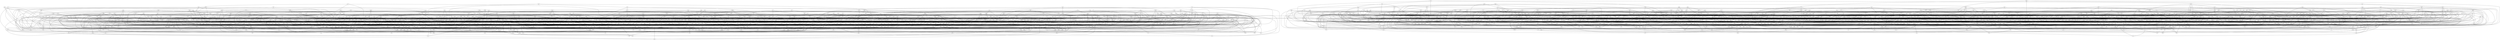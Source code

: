 graph G {
    bbg -- qvn;
    bbk -- qrr;
    bbt -- ngt;
    bbt -- pll;
    bbt -- rqb;
    bbv -- cff;
    bbv -- jvv;
    bbv -- rsm;
    bbv -- xgk;
    bbv -- xsv;
    bch -- pkd;
    bch -- ppr;
    bch -- rdq;
    bcs -- frd;
    bct -- btm;
    bct -- hhv;
    bct -- lrp;
    bct -- smx;
    bdj -- vqd;
    bdj -- zck;
    bdj -- zdt;
    bdq -- jjr;
    bdq -- lnb;
    bdv -- nrd;
    bdv -- qbv;
    bfh -- zct;
    bgf -- dgv;
    bgf -- jnt;
    bgf -- krk;
    bgf -- xjh;
    bgx -- gpf;
    bgx -- nzk;
    bgx -- qbm;
    bgx -- tjt;
    bhd -- grh;
    bhj -- jvj;
    bhj -- kln;
    bhn -- jvj;
    bhn -- nxt;
    bhn -- png;
    bhn -- zlt;
    bjl -- rrk;
    bjl -- vgc;
    bjl -- zkq;
    bjp -- llq;
    bjp -- qsc;
    bjr -- mqj;
    bjr -- shq;
    bjz -- gxk;
    bjz -- srj;
    bjz -- xps;
    bjz -- zzt;
    bkf -- vdf;
    bkg -- bvd;
    bkg -- cbm;
    bkg -- gkn;
    bkg -- tkj;
    bkk -- dtn;
    bkk -- jpn;
    bkk -- vqg;
    bkk -- xgr;
    bkr -- cbm;
    bkr -- lfv;
    bkr -- rpr;
    blm -- bsg;
    blm -- htr;
    blm -- kbk;
    bln -- fzv;
    bln -- hff;
    bln -- kcd;
    bln -- thg;
    bls -- jvj;
    bmd -- dgl;
    bmd -- mjj;
    bnq -- qbq;
    bnq -- qvz;
    bnt -- dgl;
    bnt -- qvb;
    bnt -- rsm;
    bnt -- rxk;
    bpb -- rdq;
    bpb -- xhg;
    bpd -- jdl;
    bpm -- fzq;
    bpm -- zzs;
    bpr -- trh;
    bpz -- cbb;
    bpz -- hqm;
    bpz -- rsf;
    bpz -- sss;
    bqg -- dgz;
    bqg -- lch;
    bqg -- lrv;
    bqg -- qgq;
    bqh -- xrg;
    bqp -- bpd;
    bqp -- cpt;
    bqp -- hbv;
    bqp -- hjj;
    bqp -- qss;
    bqq -- fts;
    bqq -- gqd;
    bqq -- vkp;
    bqq -- xsb;
    brh -- fbl;
    brh -- xpk;
    brn -- hhz;
    brn -- hrs;
    brx -- jhm;
    brx -- jhp;
    brx -- qbh;
    brx -- rfv;
    bsf -- lhd;
    bsh -- frh;
    bsh -- lpt;
    bsh -- xvj;
    bsj -- jth;
    bsj -- kng;
    bsj -- tjx;
    bsj -- tvk;
    bss -- bdj;
    bss -- bpm;
    bss -- hkf;
    bss -- lfk;
    bst -- bnq;
    bst -- pbs;
    btd -- kvx;
    btm -- xgl;
    btp -- jvk;
    btp -- ntt;
    bvb -- chz;
    bvb -- mdp;
    bvb -- phg;
    bvd -- mcc;
    bvd -- zxt;
    bvg -- ltm;
    bvg -- pkv;
    bvg -- szz;
    bvg -- zsf;
    bvp -- gxh;
    bvs -- ltr;
    bvs -- mmd;
    bvv -- ckk;
    bvv -- htd;
    bvv -- tfd;
    bxf -- bnd;
    bxj -- qsf;
    bxj -- xrb;
    bxl -- bjj;
    bxl -- gqt;
    bxl -- nmc;
    bxl -- xhg;
    bxl -- xmk;
    bxl -- xrj;
    bzf -- hhv;
    bzf -- sss;
    bzf -- tvk;
    bzh -- dkz;
    bzh -- hnh;
    bzh -- jcg;
    bzh -- rzz;
    bzh -- tcp;
    bzh -- xgl;
    bzm -- gsq;
    bzm -- jdl;
    bzm -- tft;
    bzn -- npd;
    bzn -- zcr;
    bzs -- gmh;
    bzs -- qpk;
    bzv -- dbl;
    bzv -- pgt;
    bzv -- xnb;
    bzz -- gls;
    bzz -- jrt;
    bzz -- kzt;
    bzz -- rbf;
    bzz -- vpl;
    cbb -- cgc;
    cbb -- zgr;
    cbm -- pnq;
    cbx -- bxb;
    cbx -- tkd;
    ccp -- jhm;
    ccp -- krh;
    ccp -- rph;
    ccr -- hfr;
    ccr -- kkn;
    ccr -- nbh;
    ccx -- jjq;
    ccx -- qgv;
    ccx -- sch;
    ccx -- slg;
    cdc -- fcv;
    cdd -- xhl;
    cdh -- frh;
    cdh -- nts;
    cdm -- crq;
    cdm -- jnz;
    cdm -- nlc;
    cdm -- vxk;
    cfh -- xmm;
    cfh -- xrj;
    cfj -- qgv;
    cfl -- fvl;
    cfl -- xrg;
    cgc -- mhk;
    cgd -- dgz;
    cgd -- rnd;
    cgd -- ttq;
    cgd -- xcj;
    cgq -- kxt;
    cgq -- rpm;
    cgq -- xht;
    cgv -- fqs;
    cgv -- hmc;
    cgv -- jkl;
    cgv -- vhn;
    cgx -- bjf;
    cgx -- lqh;
    cgx -- nhl;
    cgx -- qcl;
    cgx -- qxn;
    chv -- djz;
    chv -- mzm;
    chv -- qdm;
    chv -- rkf;
    chx -- hcd;
    chx -- qhz;
    chz -- dcv;
    chz -- lzk;
    chz -- zbb;
    cjb -- fvl;
    cjb -- klk;
    cjb -- nfj;
    cjk -- gcd;
    cjk -- xgq;
    cjk -- xgv;
    cjp -- jzz;
    ckg -- hcs;
    ckg -- lqn;
    ckg -- nkl;
    ckz -- hds;
    ckz -- rsf;
    ckz -- zhh;
    clf -- bbq;
    clf -- txg;
    clf -- zqt;
    clh -- qlh;
    clh -- rqb;
    clj -- crx;
    clj -- fnj;
    clj -- hbk;
    clj -- psz;
    clm -- kcz;
    clm -- kxt;
    clm -- vrj;
    clp -- vlx;
    clp -- zlb;
    cls -- cgr;
    cls -- kmr;
    cls -- rjs;
    clt -- bbg;
    clt -- dqk;
    clt -- grh;
    clt -- gzn;
    clt -- ljs;
    clt -- qnx;
    cmb -- cfj;
    cmb -- dsm;
    cmb -- ftc;
    cmb -- ldd;
    cmb -- ptg;
    cnb -- qmp;
    cnc -- bls;
    cnc -- ksm;
    cnc -- sxx;
    cnt -- dmr;
    cnt -- lqh;
    cnt -- mkg;
    cpc -- grh;
    cpd -- crx;
    cpd -- ltm;
    cpd -- mls;
    cpg -- bgz;
    cpg -- hkp;
    cpg -- qsc;
    cpk -- fsl;
    cpk -- qjj;
    cpt -- mnb;
    cqh -- ckm;
    cqh -- kjc;
    cqh -- pjb;
    cqh -- rvc;
    cqh -- tbn;
    cqh -- tkf;
    cqh -- zxr;
    cqp -- nxl;
    cqp -- pkv;
    crg -- dhg;
    crh -- jqn;
    crh -- mmr;
    crh -- stq;
    crj -- frd;
    crj -- jlt;
    crj -- xhg;
    crk -- pdz;
    crq -- nsk;
    crq -- qph;
    crq -- tkf;
    crx -- jlt;
    csm -- lvm;
    csm -- tft;
    csm -- xqc;
    csn -- nsc;
    csn -- vzp;
    csn -- zbq;
    ctk -- jjq;
    ctk -- pbs;
    cvl -- lvv;
    cvl -- skb;
    cvn -- ckm;
    cvn -- rnq;
    cvn -- sjz;
    cvz -- hkf;
    cvz -- hvr;
    cvz -- klr;
    cvz -- vrg;
    cxf -- krn;
    cxf -- lnm;
    cxp -- lnb;
    czn -- hcs;
    czn -- vnx;
    czn -- xgl;
    czp -- flj;
    czp -- qbm;
    czp -- rcb;
    czp -- rkq;
    czt -- pnq;
    czv -- cgc;
    czv -- crk;
    czv -- hrs;
    czv -- kdc;
    czv -- kvl;
    czz -- pgl;
    dbj -- hcs;
    dbj -- jth;
    dbj -- qlb;
    dbj -- rxv;
    dbl -- rcs;
    dbl -- tcq;
    dbp -- qvc;
    dbp -- szx;
    dcb -- bxb;
    dcb -- jdx;
    dcb -- rsg;
    dcb -- skp;
    dck -- qxd;
    dck -- sss;
    dcp -- bld;
    dcp -- cdd;
    dcp -- gll;
    dcp -- vgc;
    dcv -- cpc;
    dcv -- xbq;
    dcv -- zsk;
    ddz -- gzr;
    ddz -- jfg;
    ddz -- vnk;
    dgd -- jlm;
    dgd -- qbv;
    dgd -- vqg;
    dgd -- zjr;
    dgf -- bjp;
    dgf -- lzf;
    dgf -- rmg;
    dgf -- vld;
    dgq -- qjj;
    dgq -- rsg;
    dgv -- bjf;
    dgv -- jkk;
    dgv -- vlf;
    dgz -- jfp;
    dgz -- qgq;
    dgz -- spq;
    dhc -- lvd;
    dhc -- sff;
    dhc -- xfd;
    dhg -- bjj;
    djf -- cmh;
    djf -- fqq;
    djf -- vkm;
    djf -- zqt;
    djg -- vhn;
    djg -- vnk;
    djj -- tbn;
    djj -- tmb;
    djp -- btt;
    djp -- fbr;
    djp -- gzn;
    djp -- npd;
    djp -- xlh;
    djq -- csm;
    djq -- czz;
    djq -- nfk;
    djr -- btq;
    djr -- gmt;
    djr -- mbx;
    djz -- fvz;
    djz -- qdm;
    djz -- tql;
    dkg -- hmc;
    dkg -- kcz;
    dkg -- mts;
    dkg -- plz;
    dkp -- fml;
    dkp -- hch;
    dkp -- jdz;
    dkp -- qpv;
    dln -- bjf;
    dln -- hmp;
    dln -- jld;
    dln -- rtm;
    dln -- xqm;
    dlt -- rsf;
    dlt -- xhs;
    dlt -- xsb;
    dml -- snd;
    dml -- zjt;
    dmm -- bhj;
    dmm -- qtp;
    dmp -- bjp;
    dmp -- cpg;
    dmp -- nxr;
    dmp -- rlk;
    dmr -- dlj;
    dms -- jjq;
    dms -- jnv;
    dms -- khn;
    dms -- tst;
    dnp -- hcv;
    dnp -- lpt;
    dnp -- qss;
    dnv -- ljv;
    dnv -- svq;
    dnv -- trl;
    dnv -- vxb;
    dpd -- pkd;
    dpm -- xck;
    dpq -- kjj;
    dpq -- rrf;
    dpq -- vdf;
    dpr -- bpr;
    dpr -- hff;
    dpr -- jvj;
    dps -- kgc;
    dps -- kjg;
    dps -- tfd;
    dps -- tkf;
    dpv -- mvb;
    dpv -- qtp;
    dpv -- scl;
    dpv -- sxg;
    dpv -- ttl;
    dqb -- jxx;
    dqb -- vxl;
    dqf -- fqf;
    dqf -- hlt;
    dqf -- tgk;
    dqf -- vgt;
    dqg -- dbp;
    dqg -- hlm;
    dqg -- rvl;
    dqg -- vdf;
    dqk -- tcf;
    dqk -- tvj;
    dqn -- gdm;
    dqn -- rsm;
    dqn -- rvb;
    dqn -- tbs;
    dqx -- qrg;
    dqx -- vxs;
    drg -- jnv;
    drj -- bnd;
    drj -- llm;
    drj -- zdt;
    drk -- mts;
    drk -- qkl;
    drk -- tqh;
    drk -- vtt;
    drp -- bmh;
    drp -- ltb;
    drv -- fvc;
    drv -- gjd;
    dsd -- bxf;
    dsd -- grx;
    dsd -- hch;
    dsh -- bkf;
    dsk -- gsm;
    dsk -- lvz;
    dsk -- tht;
    dsm -- hjq;
    dsm -- jrt;
    dsm -- pdj;
    dss -- fgp;
    dss -- fxc;
    dss -- ghl;
    dss -- lmz;
    dss -- mmx;
    dtd -- dpm;
    dtd -- fcv;
    dtd -- hbn;
    dtd -- hth;
    dtd -- jdp;
    dtd -- zrr;
    dtk -- htd;
    dtk -- jxz;
    dtk -- pgz;
    dtn -- kxt;
    dtn -- ltp;
    dtp -- jvk;
    dtr -- crk;
    dtr -- fzv;
    dtr -- rds;
    dtv -- dsk;
    dtv -- fqq;
    dtv -- gzf;
    dtv -- lvp;
    dtv -- nrv;
    dtv -- rbk;
    dtx -- bpr;
    dtx -- lkx;
    dtx -- ssv;
    dtx -- vnx;
    dvj -- crx;
    dvj -- pcg;
    dvj -- svq;
    dvl -- hxp;
    dvl -- nbh;
    dvl -- sjz;
    dvl -- tks;
    dvl -- zlq;
    dvs -- qgv;
    dvs -- rpk;
    dvs -- sch;
    dxl -- bjf;
    dxm -- fhr;
    dxm -- fks;
    dxm -- fpr;
    dxm -- gxv;
    dxn -- bgd;
    dxn -- znh;
    dxv -- gmh;
    dxv -- lch;
    dxv -- ldd;
    dzn -- crx;
    dzn -- gcs;
    dzn -- tfd;
    dzn -- xzc;
    dzq -- hdz;
    dzq -- khj;
    dzq -- mts;
    dzq -- vsk;
    dzs -- bqq;
    dzs -- fgg;
    dzs -- ggv;
    dzs -- ktn;
    dzx -- hxq;
    dzx -- jkd;
    dzx -- jpx;
    dzx -- skb;
    fbc -- bkr;
    fbc -- fgg;
    fbc -- jdp;
    fbc -- xrh;
    fbf -- crh;
    fbh -- flj;
    fbh -- hdd;
    fbh -- hdf;
    fbh -- hnd;
    fbh -- zxc;
    fbl -- tqz;
    fbr -- kjc;
    fbr -- lls;
    fbr -- vnp;
    fbt -- jhm;
    fcj -- cdd;
    fcj -- fxc;
    fcj -- grs;
    fcj -- rzp;
    fcj -- vkj;
    fcp -- zfc;
    fdb -- fqq;
    fdb -- hjp;
    fdb -- qzd;
    fdb -- txm;
    fdl -- hqm;
    fdl -- kxt;
    fdl -- sck;
    fdv -- qgq;
    fdv -- xsv;
    fdx -- hgs;
    ffk -- bpv;
    ffk -- btm;
    ffk -- mnt;
    ffn -- gbg;
    ffn -- kfp;
    ffn -- lbl;
    ffn -- ztc;
    fgg -- ksg;
    fgr -- lnr;
    fgr -- nmh;
    fgr -- rrv;
    fgx -- hsn;
    fgx -- mhx;
    fgx -- phj;
    fgx -- xcm;
    fgz -- nhl;
    fgz -- thg;
    fgz -- vcr;
    fgz -- zbx;
    fhd -- fkm;
    fhd -- fvc;
    fhd -- gcd;
    fhd -- hjg;
    fhd -- rqm;
    fhd -- tqj;
    fhf -- fsl;
    fhf -- jkl;
    fhf -- rqx;
    fhf -- sgm;
    fhf -- zct;
    fhr -- gls;
    fhr -- njz;
    fjc -- bfh;
    fjc -- dzf;
    fjc -- mcc;
    fjc -- rbb;
    fjc -- vcs;
    fjl -- pkd;
    fjl -- xsv;
    fjm -- bfh;
    fjm -- rtx;
    fjm -- scl;
    fjr -- lhd;
    fjr -- mbh;
    fjr -- tkx;
    fjr -- zhh;
    fjt -- hkf;
    fjt -- tqz;
    fjt -- vcq;
    fks -- kbn;
    fks -- sgj;
    fks -- xqc;
    flk -- fnv;
    flk -- pmh;
    flk -- qcp;
    fln -- gcb;
    fln -- mhk;
    fln -- pkc;
    fln -- pxn;
    fmj -- tcf;
    fmj -- tmb;
    fml -- bvp;
    fml -- drv;
    fml -- hjz;
    fml -- rvb;
    fng -- hml;
    fng -- jpf;
    fng -- nfm;
    fng -- qsn;
    fng -- xqc;
    fnh -- xcf;
    fnj -- bqh;
    fnj -- xcf;
    fnv -- bxq;
    fnv -- mbx;
    fnv -- tst;
    fpg -- hpt;
    fpg -- jpc;
    fpg -- rng;
    fpm -- jbc;
    fpm -- kqs;
    fpm -- ltp;
    fpr -- blm;
    fpr -- fdb;
    fpr -- ldb;
    fpr -- lkp;
    fqf -- hvs;
    fqf -- tzf;
    fqf -- xjd;
    fqg -- bqp;
    fqg -- bsg;
    fqg -- gsc;
    fqg -- rvc;
    fqj -- fbh;
    fqj -- gdm;
    fqj -- njs;
    fqj -- spq;
    fqj -- xls;
    fqv -- dkz;
    fqx -- fdx;
    fqx -- ssb;
    frh -- qgq;
    frk -- jlt;
    frk -- sxd;
    frk -- xlm;
    frl -- hdv;
    frl -- kzs;
    frl -- rhk;
    frl -- rxd;
    frz -- pnr;
    frz -- shd;
    fsd -- dkz;
    fsd -- lqh;
    fsl -- lqh;
    fsm -- bhd;
    fsm -- fqj;
    fsm -- tvm;
    fsm -- xmm;
    fsn -- gct;
    fsn -- gll;
    ftm -- mqc;
    ftm -- tjp;
    ftm -- vxk;
    fvp -- pjn;
    fxc -- ksf;
    fxc -- mqx;
    fxc -- tkx;
    fxc -- vsk;
    fxg -- dbp;
    fxg -- fxn;
    fxg -- jjr;
    fxn -- spq;
    fxs -- pkn;
    fxs -- smz;
    fxs -- tfs;
    fzn -- bmh;
    fzq -- jfp;
    gbg -- fts;
    gbg -- jkv;
    gbg -- mln;
    gbm -- gvb;
    gbm -- kjm;
    gbr -- cdd;
    gbr -- jhr;
    gbr -- jkf;
    gbr -- mkg;
    gbr -- xhl;
    gcb -- bjr;
    gcb -- lfg;
    gcb -- xhq;
    gcd -- lvv;
    gcr -- gkk;
    gcr -- gxh;
    gcr -- npr;
    gcs -- dpd;
    gcs -- qkd;
    gcs -- zgv;
    gct -- kzj;
    gdc -- dbn;
    gdc -- mjh;
    gdc -- tzd;
    gdp -- jmp;
    gdt -- fnv;
    gdt -- tkf;
    gfb -- bkf;
    gfb -- dpl;
    gfb -- gsl;
    gfn -- gsc;
    gfn -- pdj;
    gfn -- vsj;
    gfn -- xph;
    gft -- srj;
    gft -- xbq;
    gfx -- ksf;
    gfx -- lcx;
    gfx -- lfv;
    gfx -- rfq;
    ggp -- bpm;
    ggp -- qmg;
    ggp -- sbn;
    ggp -- xfq;
    ggr -- qbj;
    ggs -- hcs;
    ggs -- ppg;
    ggv -- mnt;
    ggv -- mvb;
    ggv -- mzl;
    ghl -- sld;
    ghr -- gtg;
    gjc -- npr;
    gjc -- pbz;
    gjc -- rnk;
    gjc -- tsn;
    gjc -- vmp;
    gjd -- jxr;
    gjs -- hbb;
    gjs -- qzt;
    gjs -- vkp;
    gjs -- xsp;
    gjt -- bbz;
    gkk -- dhg;
    gkk -- vqq;
    gkn -- hvl;
    gkn -- mqp;
    gkn -- qmx;
    glf -- fqs;
    gll -- fdx;
    gll -- tgk;
    gln -- bqh;
    gln -- ljt;
    gls -- gcd;
    gls -- jvv;
    gls -- vxk;
    gmc -- gdt;
    gmc -- gqt;
    gmc -- mth;
    gmc -- vnp;
    gmh -- vqq;
    gmt -- fht;
    gmt -- jms;
    gmt -- xsf;
    gmz -- fnz;
    gmz -- nch;
    gmz -- prc;
    gmz -- zlb;
    gpf -- bkf;
    gpf -- gsm;
    gpq -- bvd;
    gpq -- gcx;
    gpq -- mxt;
    gpq -- nvj;
    gpq -- qls;
    gpq -- ttl;
    gps -- dpl;
    gps -- fjl;
    gps -- ldd;
    gqb -- kmd;
    gqb -- ljv;
    gqb -- pzn;
    gqb -- rnq;
    gqd -- btm;
    gqd -- ddq;
    gqd -- rds;
    gqd -- sml;
    gqm -- dzq;
    gqm -- gkn;
    gqm -- qbj;
    gqt -- ckk;
    grb -- cjp;
    grb -- gdp;
    grb -- jmd;
    grl -- gsc;
    grl -- jjb;
    grl -- pzd;
    grs -- hps;
    grx -- xqg;
    gsc -- szx;
    gsc -- tpq;
    gsl -- rdq;
    gsm -- vsd;
    gsv -- gtp;
    gsv -- kqn;
    gsv -- tlb;
    gsv -- zll;
    gtg -- vxl;
    gtl -- mjj;
    gtl -- mpp;
    gtl -- nbb;
    gtm -- ggr;
    gtm -- hnh;
    gtm -- jjm;
    gtm -- kqn;
    gtm -- ltq;
    gtp -- hbn;
    gtp -- qhz;
    gtr -- dtd;
    gtr -- ggr;
    gtr -- mlj;
    gtr -- shq;
    gvb -- gxk;
    gvb -- xph;
    gvc -- bjj;
    gvc -- ccl;
    gvc -- lrv;
    gvc -- qhh;
    gvc -- rjb;
    gvp -- dtd;
    gvp -- mrg;
    gvp -- qvh;
    gxh -- kbk;
    gxv -- bdq;
    gxv -- jjj;
    gxv -- kzk;
    gzk -- ddq;
    gzk -- mln;
    gzk -- nqx;
    gzk -- nsr;
    gzk -- stx;
    gzk -- tpm;
    gzn -- cff;
    gzn -- cxp;
    gzr -- mgk;
    hbb -- cxx;
    hbb -- djz;
    hbb -- jvj;
    hbf -- jvr;
    hbf -- kdz;
    hbf -- kqs;
    hbf -- snd;
    hbf -- xjd;
    hbf -- zlf;
    hbk -- hdf;
    hbk -- sgj;
    hbr -- lnt;
    hbz -- jpd;
    hbz -- pth;
    hbz -- zcg;
    hcf -- jnv;
    hcf -- vgl;
    hcp -- mrh;
    hcp -- xhl;
    hcp -- zhh;
    hcv -- gzt;
    hcv -- nfj;
    hcv -- rvc;
    hdd -- npd;
    hdd -- zck;
    hdd -- zzs;
    hds -- qmp;
    hdv -- pcr;
    hdz -- cvr;
    hdz -- tkx;
    hff -- msg;
    hfp -- hdv;
    hfp -- ngt;
    hfr -- hch;
    hfr -- mft;
    hgn -- bjj;
    hgn -- bsh;
    hgn -- dnp;
    hgn -- jpf;
    hgn -- rsm;
    hgs -- bjf;
    hgv -- lsp;
    hgv -- mvg;
    hgv -- qbh;
    hgv -- qtl;
    hgv -- rlp;
    hgv -- tlb;
    hgv -- vgc;
    hgv -- zfz;
    hgv -- zhz;
    hhs -- mfc;
    hhs -- pzc;
    hhs -- sgj;
    hhv -- cdx;
    hhz -- lhd;
    hhz -- lqn;
    hhz -- rhv;
    hhz -- tcn;
    hjb -- hff;
    hjb -- zfc;
    hjg -- lrz;
    hjg -- mjj;
    hjg -- qvn;
    hjj -- qvc;
    hjn -- pdz;
    hjn -- qdm;
    hjp -- mft;
    hjp -- vkm;
    hjq -- gsl;
    hjq -- tmp;
    hkn -- qsf;
    hkp -- fbf;
    hkp -- mmr;
    hlj -- hln;
    hlj -- lcx;
    hlj -- lmv;
    hlk -- gzn;
    hlk -- qmg;
    hlk -- sbr;
    hlm -- vjc;
    hmc -- mvm;
    hmc -- tzf;
    hmh -- fbt;
    hmh -- fdx;
    hmh -- sxb;
    hmh -- ttl;
    hml -- khn;
    hml -- nqz;
    hml -- phg;
    hmm -- khj;
    hmp -- mqm;
    hmp -- zzd;
    hng -- crg;
    hng -- lkv;
    hng -- xpn;
    hng -- zbb;
    hnn -- gvb;
    hnn -- pgg;
    hnn -- sxn;
    hnn -- zdz;
    hnt -- knr;
    hnt -- tmb;
    hnv -- klk;
    hnv -- snq;
    hnv -- tjt;
    hnv -- xgq;
    hpb -- mdd;
    hpb -- rqx;
    hpb -- smd;
    hpc -- bfk;
    hpf -- hcv;
    hpf -- mhr;
    hpf -- nqz;
    hpf -- phd;
    hpn -- hds;
    hpn -- mlp;
    hpn -- ntb;
    hpn -- rrk;
    hpn -- vqg;
    hpn -- zfc;
    hpt -- drv;
    hpt -- rxk;
    hqg -- crq;
    hqg -- rrf;
    hqm -- hjc;
    hqm -- xhv;
    hqn -- fng;
    hqn -- hvr;
    hqn -- ntj;
    hqn -- xgf;
    hrb -- bzs;
    hrb -- srb;
    hrb -- tbs;
    hrb -- tht;
    hrg -- rcf;
    hrg -- sgm;
    hrg -- zrp;
    hsx -- czj;
    hsx -- fgp;
    hsx -- gjt;
    htc -- czt;
    htc -- hps;
    htc -- ntb;
    htc -- xhs;
    htd -- hxp;
    htd -- vsj;
    hth -- vnk;
    htj -- mkc;
    htj -- mpn;
    htj -- qfx;
    htj -- spt;
    htq -- gzn;
    htq -- klr;
    htq -- mth;
    htq -- vxt;
    htr -- frh;
    htr -- jxl;
    htt -- bsf;
    htt -- hfp;
    htt -- nvj;
    htx -- qkl;
    hvh -- jfg;
    hvh -- kng;
    hvh -- spt;
    hvh -- sxx;
    hvl -- tff;
    hvl -- vxl;
    hvr -- fzq;
    hvr -- rnq;
    hvr -- sxc;
    hvs -- kcz;
    hvs -- rds;
    hvv -- flj;
    hvv -- spq;
    hvv -- zcg;
    hxf -- cxx;
    hxf -- lml;
    hxf -- rmg;
    hxf -- vdx;
    hxp -- crg;
    hxp -- gvd;
    hxq -- gdt;
    hxq -- mjx;
    hxq -- rmp;
    hxq -- tvj;
    hxs -- kps;
    hxs -- mnb;
    hzj -- gcx;
    hzj -- pqk;
    hzj -- tcx;
    hzs -- bhd;
    hzs -- fnz;
    hzs -- tsn;
    jbc -- djg;
    jbc -- kcd;
    jbc -- rrp;
    jbc -- smz;
    jbp -- bbk;
    jbp -- dbd;
    jbp -- jqk;
    jbp -- xps;
    jbq -- sht;
    jbq -- vln;
    jbq -- xlm;
    jbt -- htx;
    jbt -- nbf;
    jbt -- nlv;
    jbt -- rrk;
    jcg -- vnk;
    jch -- msg;
    jch -- xvq;
    jcm -- kjm;
    jcm -- zsk;
    jcv -- mls;
    jcv -- rcj;
    jcv -- vxk;
    jcv -- xmk;
    jcz -- ljv;
    jdn -- dtj;
    jdn -- hbr;
    jdn -- mbd;
    jdp -- mxk;
    jdq -- jjr;
    jdq -- lcp;
    jdq -- mvr;
    jdx -- qsf;
    jdx -- qzt;
    jdz -- dpd;
    jdz -- njk;
    jdz -- qpv;
    jfm -- ctp;
    jfm -- qhz;
    jfq -- mhl;
    jfq -- qgt;
    jfq -- qhh;
    jfq -- vlh;
    jfs -- qvn;
    jfs -- tks;
    jft -- dgz;
    jft -- jjj;
    jft -- kkj;
    jft -- ntj;
    jft -- sbq;
    jgc -- cnb;
    jgc -- dsr;
    jgc -- fcv;
    jgc -- hvl;
    jgc -- jts;
    jgf -- gfn;
    jgf -- qgc;
    jgf -- rnq;
    jgf -- zzn;
    jgn -- ddz;
    jgn -- nqq;
    jgn -- xhl;
    jgr -- gsv;
    jgr -- hbn;
    jgr -- kqn;
    jgr -- rpr;
    jgx -- drp;
    jgx -- kjg;
    jgx -- tbn;
    jgx -- zsk;
    jhm -- mpn;
    jhp -- btp;
    jhp -- shx;
    jhp -- sld;
    jhp -- vjh;
    jhr -- bgd;
    jhr -- hhv;
    jhr -- mmr;
    jjb -- gvd;
    jjc -- ccr;
    jjc -- fmj;
    jjc -- vkm;
    jjc -- zhd;
    jjj -- gzf;
    jjj -- xvs;
    jjm -- djg;
    jjm -- dtp;
    jjm -- lps;
    jjm -- mgp;
    jjs -- jfp;
    jjs -- jqp;
    jjs -- mpg;
    jjs -- plm;
    jjs -- vqh;
    jkc -- dfz;
    jkc -- rnd;
    jkc -- srz;
    jkc -- xfn;
    jkd -- hxp;
    jkd -- lvd;
    jkd -- njs;
    jkf -- vbm;
    jkg -- ckk;
    jkk -- dmr;
    jkk -- lmv;
    jkk -- rpg;
    jkk -- rtg;
    jkl -- gcx;
    jkl -- ssv;
    jkl -- zlf;
    jkv -- dlj;
    jkv -- fxs;
    jkv -- rhk;
    jkv -- ztc;
    jlb -- qfj;
    jld -- lcb;
    jld -- lcx;
    jlh -- bpr;
    jlh -- dzf;
    jlh -- nfd;
    jlh -- nhx;
    jlh -- qmk;
    jlk -- hvv;
    jlk -- nkz;
    jlk -- shc;
    jlk -- vnm;
    jmd -- hjz;
    jmd -- ltb;
    jmd -- lzk;
    jmm -- brn;
    jmm -- grs;
    jmm -- rpc;
    jmm -- txm;
    jmp -- qgv;
    jmp -- rjb;
    jms -- ckk;
    jmt -- czj;
    jmt -- gcx;
    jmt -- hpc;
    jnt -- smx;
    jnt -- tcn;
    jnz -- cqp;
    jnz -- fdv;
    jnz -- fkm;
    jnz -- gzt;
    jpb -- gjd;
    jpb -- jxl;
    jpb -- mhr;
    jpb -- nvs;
    jpc -- ccl;
    jpc -- fnh;
    jpc -- pzc;
    jpd -- dxv;
    jpn -- jkf;
    jpn -- kfc;
    jpp -- bpb;
    jpp -- vgl;
    jps -- bnd;
    jps -- hbv;
    jps -- hdf;
    jps -- ncl;
    jpx -- tjt;
    jpx -- xqh;
    jqj -- pbs;
    jqk -- chc;
    jqn -- bpv;
    jqn -- lhd;
    jqp -- crj;
    jqt -- ccr;
    jqt -- nbb;
    jqt -- tpq;
    jqt -- zzs;
    jrr -- gsq;
    jrr -- jqj;
    jrt -- gzf;
    jrt -- xsv;
    jsn -- bmh;
    jsn -- kbn;
    jsn -- prz;
    jtb -- jvk;
    jtb -- nds;
    jtb -- phh;
    jtb -- rmh;
    jts -- bpv;
    jts -- sml;
    jts -- smz;
    jvd -- ffn;
    jvd -- hrg;
    jvd -- hxf;
    jvd -- lrp;
    jvd -- rds;
    jvj -- kkp;
    jvj -- nbf;
    jvk -- cxx;
    jvr -- bcd;
    jvv -- gzt;
    jvv -- pln;
    jvx -- pjx;
    jvx -- srx;
    jvx -- xcm;
    jxb -- kbp;
    jxb -- mgk;
    jxb -- rlp;
    jxl -- mvs;
    jxr -- kgc;
    jxr -- mhr;
    jxr -- rcm;
    jxs -- nsk;
    jxs -- xzd;
    jxz -- dvq;
    jxz -- xbq;
    jzk -- jlm;
    jzk -- msx;
    jzk -- rgj;
    jzk -- rqr;
    jzl -- fht;
    jzl -- flj;
    jzl -- klr;
    jzn -- hpc;
    jzn -- qmp;
    jzn -- vhn;
    jzn -- xht;
    jzv -- gvd;
    jzz -- gdp;
    jzz -- qsn;
    kbb -- lvz;
    kbb -- pmh;
    kbb -- srj;
    kbb -- vqh;
    kbc -- hmm;
    kbc -- vhn;
    kbc -- xrk;
    kbh -- ghr;
    kbh -- mlj;
    kbh -- qdm;
    kbh -- ssb;
    kbn -- fzn;
    kbn -- qvc;
    kbn -- vkm;
    kcd -- ghl;
    kcz -- dlj;
    kdc -- lcb;
    kdc -- phj;
    kdc -- vcb;
    kdv -- bbg;
    kdv -- hxq;
    kdv -- jcz;
    kdv -- mbx;
    kdv -- tgt;
    kdv -- xqc;
    kdz -- qkl;
    kfc -- qlh;
    kfd -- gvs;
    kgh -- dzf;
    kgh -- fbf;
    kgh -- fsn;
    kgh -- jmt;
    kgh -- qxk;
    kgr -- jch;
    kgr -- jpn;
    kgr -- njj;
    kgr -- vtf;
    kgs -- drp;
    kgs -- fbh;
    kgs -- hjp;
    kgs -- msf;
    kgs -- rrr;
    khk -- cjp;
    khk -- fbr;
    khk -- lbj;
    khn -- hlm;
    khn -- jjr;
    khs -- hlm;
    khs -- mqc;
    khs -- pht;
    khs -- qcp;
    khx -- bbk;
    khx -- sms;
    khx -- xpk;
    khz -- bst;
    khz -- dbn;
    khz -- hxq;
    khz -- kpv;
    kjc -- tks;
    kjc -- xmj;
    kjg -- vdf;
    kjg -- xlk;
    kjj -- vzf;
    kkj -- hdf;
    kkj -- xph;
    kkj -- xsf;
    kkn -- fxn;
    kkn -- qrr;
    kkn -- tjp;
    kkt -- txg;
    kkt -- xgk;
    klb -- mqm;
    klb -- rzp;
    klk -- bzm;
    kln -- zrp;
    kls -- grb;
    kls -- szv;
    kls -- txt;
    kls -- vnf;
    kmd -- ltb;
    kmd -- sfv;
    kmd -- tgn;
    kmr -- bqh;
    kmr -- rcm;
    kms -- fvc;
    kng -- mln;
    kng -- ssb;
    knr -- qvz;
    kns -- chc;
    kns -- dvq;
    kns -- pjc;
    kns -- sfv;
    kpn -- pxn;
    kpn -- vtf;
    kpn -- xfg;
    kps -- bnx;
    kpv -- cgr;
    kpv -- npd;
    kpv -- qxv;
    kpv -- tst;
    kpv -- vrc;
    kqm -- dqb;
    kqm -- gvp;
    kqm -- nnl;
    kqm -- pff;
    kqm -- vqj;
    kqx -- pcg;
    kqx -- vvk;
    krh -- htx;
    krj -- hmm;
    krj -- tff;
    krk -- glf;
    krk -- jzn;
    krk -- vgp;
    krn -- vrc;
    krn -- xrj;
    ksf -- jvj;
    ksg -- dtj;
    ksk -- cfj;
    ksk -- dkk;
    ksk -- gvd;
    ksk -- mpf;
    ksl -- nkl;
    ksl -- xmf;
    ksm -- ggj;
    ksm -- kfp;
    ktm -- dpd;
    ktm -- gtl;
    ktm -- mpb;
    ktm -- zls;
    ktn -- bfh;
    ktn -- btd;
    ktn -- rpm;
    ktq -- hlt;
    ktq -- vsk;
    ktt -- fzv;
    ktt -- qcl;
    ktt -- vxl;
    kvd -- cmh;
    kvd -- spq;
    kvd -- tsn;
    kvl -- lcb;
    kvx -- hnh;
    kxs -- rvc;
    kxs -- xlm;
    kxz -- mrh;
    kxz -- nds;
    kxz -- rgj;
    kxz -- rtn;
    kzj -- nxd;
    kzs -- hct;
    kzs -- ktj;
    kzs -- vsz;
    kzt -- dps;
    kzz -- bjl;
    kzz -- pff;
    kzz -- ttl;
    kzz -- xjh;
    lbj -- frd;
    lbj -- gkk;
    lbj -- lll;
    lbj -- zkn;
    lbl -- nrn;
    lbl -- pmz;
    lbm -- cbx;
    lbm -- gvs;
    lbm -- qhz;
    lbq -- cgq;
    lbq -- kpn;
    lbq -- mbd;
    lbq -- nbf;
    lbq -- trr;
    lcj -- bzv;
    lcj -- kcd;
    lcj -- kxt;
    lcj -- qsp;
    lcl -- gct;
    lcl -- klb;
    lcl -- nrn;
    lcl -- zjh;
    lcp -- fzn;
    lcp -- jqj;
    lcp -- lvz;
    lcp -- xph;
    lcp -- xrg;
    lcx -- jtp;
    ldb -- mls;
    ldb -- nxl;
    ldb -- tsn;
    ldb -- tvj;
    ldd -- dvq;
    ldm -- kzk;
    lfg -- kdz;
    lfg -- kfd;
    lfg -- qnq;
    lfg -- trr;
    lfk -- ltm;
    lfk -- nsk;
    lfk -- sxd;
    lgc -- dck;
    lgc -- fkn;
    lgc -- jdx;
    lgc -- slb;
    lgp -- dfz;
    lgp -- khn;
    lgp -- prz;
    lgp -- qzd;
    lgv -- pcg;
    lgv -- xsv;
    lgv -- xvs;
    lhc -- fxc;
    lhc -- mdq;
    lhc -- zrd;
    lhx -- fzq;
    lhx -- gft;
    lhx -- jxs;
    lhx -- pdj;
    ljj -- dtp;
    ljj -- jfm;
    ljj -- pnr;
    ljj -- xcl;
    ljk -- fsl;
    ljk -- gzr;
    ljk -- pll;
    ljk -- qsf;
    ljq -- bsg;
    ljq -- kxs;
    ljq -- tqj;
    ljs -- kbk;
    ljs -- mjh;
    ljt -- bbg;
    ljv -- dpl;
    lkd -- frh;
    lkd -- hjj;
    lkd -- mrb;
    lkh -- dxl;
    lkh -- nln;
    lkh -- rdr;
    lkh -- xfg;
    lkj -- ghr;
    lkj -- xrb;
    lkj -- zjh;
    lkp -- mbx;
    lkv -- vnp;
    lkx -- ffk;
    lkx -- hlt;
    lkx -- pnq;
    llm -- jvv;
    llm -- skb;
    llm -- tqt;
    llm -- zcr;
    llm -- zjg;
    llq -- njj;
    lls -- fnh;
    lls -- gln;
    lmb -- hbh;
    lmb -- hjz;
    lmb -- plm;
    lmb -- tsn;
    lmd -- ggb;
    lmd -- hbv;
    lmd -- vqh;
    lmd -- zdz;
    lmf -- jfp;
    lmf -- mpt;
    lmf -- qdf;
    lmf -- qvn;
    lmg -- fvp;
    lmg -- slg;
    lmg -- txz;
    lmg -- vkm;
    lmh -- bxj;
    lmh -- ggr;
    lmh -- gtt;
    lmh -- nsc;
    lmh -- zfz;
    lms -- bfk;
    lms -- hhv;
    lms -- rsg;
    lmz -- mpn;
    lnc -- cff;
    lnc -- jjb;
    lnc -- pgz;
    lnm -- dbd;
    lnm -- qgm;
    lnp -- fdv;
    lnp -- hlx;
    lnp -- hzs;
    lnp -- lvm;
    lnr -- mvg;
    lnr -- mxt;
    lnr -- qbh;
    lpb -- dbn;
    lpb -- jms;
    lpl -- kdr;
    lpl -- xrg;
    lpt -- gft;
    lpv -- nmz;
    lpv -- sfl;
    lpv -- sts;
    lqn -- njj;
    lqx -- bvp;
    lqx -- flk;
    lqx -- pht;
    lrh -- cmh;
    lrh -- dpl;
    lrh -- sms;
    lrh -- szn;
    lrk -- hzj;
    lrk -- qzt;
    lrp -- htx;
    lrq -- fhr;
    lrq -- rtk;
    lrq -- tpq;
    lrq -- xfn;
    lrv -- bzs;
    lrv -- jlt;
    lrv -- vtq;
    lrv -- xmj;
    lrz -- tqj;
    lrz -- xvj;
    lsk -- hbz;
    lsk -- lkp;
    lsk -- lnb;
    lsk -- rbf;
    lsr -- fvz;
    lsr -- kbp;
    lsr -- pcr;
    ltb -- dbp;
    ltm -- qpv;
    ltp -- qdm;
    ltp -- tvk;
    ltq -- gbr;
    ltq -- tgk;
    ltq -- xsb;
    lvd -- ftc;
    lvm -- jvv;
    lvp -- jms;
    lvp -- kqx;
    lvp -- lll;
    lvp -- mxr;
    lvp -- rmp;
    lvp -- vzf;
    lvs -- cbx;
    lvs -- hdz;
    lvs -- pfd;
    lvs -- sqt;
    lxc -- dsr;
    lxc -- gvs;
    lxc -- psm;
    lxc -- tkd;
    lxd -- gtp;
    lxd -- hkn;
    lxd -- rrp;
    lxl -- hcp;
    lxl -- jnf;
    lxl -- jth;
    lxl -- mkg;
    lxl -- pfr;
    lxl -- zzg;
    lzc -- ftm;
    lzc -- jms;
    lzc -- jpf;
    lzg -- bcs;
    lzg -- mjx;
    lzg -- qdc;
    lzg -- xgh;
    lzk -- dbd;
    mbh -- lcx;
    mbh -- nnv;
    mbh -- xhq;
    mct -- chx;
    mct -- tvk;
    mdd -- lnt;
    mdd -- mzm;
    mdd -- ndd;
    mdh -- cdh;
    mdh -- fvl;
    mdh -- prn;
    mdn -- ckg;
    mdn -- nsc;
    mdn -- pmj;
    mdn -- tlb;
    mdq -- vnx;
    mdq -- xcm;
    mdv -- lml;
    mdv -- mnl;
    mdv -- ptc;
    mdv -- rzp;
    mfc -- ccl;
    mfc -- gsl;
    mfc -- kjg;
    mfc -- tpq;
    mfh -- dvs;
    mfh -- fnh;
    mfh -- jvv;
    mfh -- lnc;
    mfs -- cjk;
    mfs -- ssn;
    mfs -- szn;
    mfs -- tjf;
    mft -- dkk;
    mft -- lll;
    mfv -- jqn;
    mfv -- kkp;
    mfv -- rcs;
    mfv -- vdx;
    mfx -- bls;
    mfx -- khj;
    mfx -- mzl;
    mfx -- xgc;
    mgv -- bch;
    mgv -- bmd;
    mgv -- dnp;
    mgv -- sfb;
    mhf -- kkj;
    mhf -- mqr;
    mhf -- njs;
    mhf -- smb;
    mhk -- qdm;
    mhl -- gcr;
    mhl -- mpm;
    mhl -- rjs;
    mhx -- bxj;
    mhx -- jfg;
    mjb -- bnx;
    mjb -- ccl;
    mjb -- jbp;
    mjb -- qvb;
    mjj -- xmj;
    mjs -- hnd;
    mjs -- pch;
    mjs -- rvd;
    mjx -- cgr;
    mjx -- qgq;
    mkc -- lmv;
    mkc -- xdf;
    mkc -- ztl;
    mkp -- bjr;
    mkp -- jlm;
    mkp -- rzz;
    mkp -- smx;
    mks -- dml;
    mks -- plz;
    mlj -- fdl;
    mlj -- pfr;
    mln -- ktj;
    mlp -- btm;
    mlp -- njj;
    mlp -- shx;
    mlq -- gps;
    mlq -- kzt;
    mlq -- rkm;
    mlq -- xfd;
    mls -- cpc;
    mls -- vmp;
    mmd -- xmp;
    mmg -- ktt;
    mmg -- phh;
    mmg -- sfz;
    mmg -- zln;
    mmt -- dgl;
    mmt -- ftc;
    mmt -- qvf;
    mmx -- kfc;
    mpb -- ctk;
    mpb -- xgh;
    mpb -- xrg;
    mpf -- ckm;
    mpf -- dqk;
    mpf -- jjb;
    mpg -- clp;
    mpg -- cls;
    mpg -- hcf;
    mpm -- dgl;
    mpm -- sgn;
    mpp -- bvp;
    mpp -- kzk;
    mpp -- rvl;
    mpr -- dkz;
    mpr -- fbf;
    mpr -- fcv;
    mpr -- gll;
    mpz -- dsd;
    mpz -- grl;
    mpz -- ljq;
    mpz -- lqx;
    mpz -- zqt;
    mpz -- zsf;
    mqc -- xrj;
    mqg -- bvs;
    mqg -- dxl;
    mqg -- qjj;
    mql -- fkn;
    mql -- lrp;
    mql -- rqp;
    mql -- sjh;
    mql -- snd;
    mqp -- hjb;
    mqp -- jvr;
    mqp -- kbp;
    mqp -- xjd;
    mqr -- cqp;
    mqr -- klk;
    mqr -- pdj;
    mrb -- ggb;
    mrb -- gxh;
    mrd -- blm;
    mrd -- kgc;
    mrd -- lmb;
    mrd -- pbs;
    mrd -- szn;
    mrg -- jfg;
    mrg -- zct;
    mrh -- jnf;
    mrt -- fjl;
    mrt -- mjh;
    msf -- bcs;
    msf -- sxc;
    msg -- grs;
    msv -- hkf;
    msv -- lpl;
    msv -- rvl;
    msx -- csd;
    msx -- xmf;
    mth -- sxc;
    mth -- vcq;
    mth -- zjg;
    mts -- hct;
    mvb -- pbx;
    mvb -- qls;
    mvb -- tkj;
    mvc -- qph;
    mvc -- xfq;
    mvg -- kqs;
    mvl -- clh;
    mvl -- czj;
    mvl -- fvz;
    mvl -- ngs;
    mvl -- xhq;
    mvm -- cvr;
    mvm -- fqs;
    mvm -- hrs;
    mvr -- jpd;
    mvr -- kms;
    mvr -- sht;
    mvs -- ckm;
    mvs -- mjh;
    mxh -- dvj;
    mxh -- hlk;
    mxh -- lvm;
    mxh -- xxc;
    mxh -- zlq;
    mxk -- bpv;
    mxk -- jlm;
    mxr -- fvp;
    mxr -- gzf;
    mxt -- hlt;
    mzl -- xdf;
    mzm -- vbv;
    nbb -- npq;
    nbb -- zsf;
    nbh -- dxv;
    nbh -- jrt;
    nch -- bpd;
    nch -- ljs;
    nch -- tft;
    ndd -- lsp;
    ndd -- qcc;
    ndp -- btm;
    ndp -- hfp;
    ndp -- lps;
    ndp -- pqk;
    ndp -- qcc;
    nds -- lps;
    nds -- trh;
    nfc -- jkd;
    nfc -- kdr;
    nfc -- ljt;
    nfc -- xls;
    nfd -- lps;
    nfj -- hlx;
    nfk -- brh;
    nfk -- xls;
    nfm -- fbl;
    nfm -- jqj;
    nfm -- lkp;
    nfm -- qsn;
    nfz -- cpd;
    nfz -- cvl;
    nfz -- jrr;
    nfz -- pth;
    ngg -- cbm;
    ngg -- jvk;
    ngn -- clp;
    ngn -- djr;
    ngn -- mxr;
    ngn -- pnp;
    ngn -- tqt;
    ngs -- dlt;
    ngs -- tql;
    ngs -- vgt;
    ngt -- msg;
    nhb -- hps;
    nhb -- lbl;
    nhb -- mgp;
    nhb -- xrh;
    nhl -- dpr;
    nhl -- pnr;
    nhl -- ppg;
    nhl -- qrq;
    nhn -- khj;
    nhn -- mnl;
    nhn -- qtl;
    nhn -- rfv;
    nhn -- rpr;
    nhv -- bcd;
    nhv -- bsf;
    nhv -- hpc;
    nhv -- shd;
    nhv -- vzp;
    nhv -- znh;
    nhx -- bdv;
    nhx -- cdc;
    nhx -- czn;
    nhx -- rgj;
    njk -- jkg;
    njk -- sms;
    njm -- jlb;
    njm -- rxz;
    njz -- bpd;
    njz -- tmp;
    nkd -- cdh;
    nkd -- jqp;
    nkd -- rqm;
    nkd -- sxn;
    nkd -- zjg;
    nkz -- bnq;
    nkz -- jpf;
    nkz -- lvz;
    nlc -- cxp;
    nlc -- vnf;
    nln -- mmr;
    nln -- pdz;
    nln -- zzg;
    nlv -- lzf;
    nlv -- nkl;
    nlv -- vbv;
    nlx -- dhc;
    nlx -- djj;
    nlx -- hpt;
    nlx -- tzj;
    nlx -- xqh;
    nmh -- pmz;
    nmh -- tql;
    nmz -- mnl;
    nmz -- pth;
    nmz -- zcr;
    nnl -- mzm;
    nnl -- qhz;
    nnn -- dpm;
    nnn -- hrs;
    nnn -- ksm;
    nnn -- ktq;
    nnq -- bbq;
    nnq -- blm;
    nnq -- tbn;
    nnq -- tbs;
    npm -- kln;
    npm -- zkm;
    npq -- bxf;
    npq -- gjd;
    npq -- jdl;
    npq -- rjb;
    npr -- vsj;
    npz -- khk;
    npz -- lqx;
    npz -- sht;
    npz -- snc;
    npz -- zxn;
    nqq -- fgp;
    nqx -- mbd;
    nqx -- nvr;
    nqx -- xxh;
    nrd -- bpv;
    nrv -- hdd;
    nsc -- zjl;
    nsd -- hjn;
    nsd -- lxd;
    nsd -- vhp;
    nsh -- cfl;
    nsh -- fzn;
    nsh -- jdq;
    nsh -- jfs;
    nsr -- btd;
    nsr -- hcd;
    nsr -- mhk;
    nsr -- ntb;
    ntb -- tcn;
    ntj -- bxq;
    ntj -- xsf;
    nts -- fvl;
    nts -- lpt;
    ntt -- dkz;
    ntv -- dck;
    ntv -- mvg;
    ntv -- rzz;
    ntv -- vcb;
    ntv -- vvd;
    nvj -- hmp;
    nvn -- cgr;
    nvn -- pkd;
    nvp -- hqm;
    nvp -- qmp;
    nvp -- sck;
    nvr -- dtj;
    nvr -- xgc;
    nxd -- bbz;
    nxk -- mqx;
    nxl -- pbs;
    nxr -- mqj;
    nxr -- qmk;
    nxr -- smz;
    nxr -- zll;
    nxt -- nkl;
    nxt -- tcx;
    pbc -- fjr;
    pbc -- kqn;
    pbc -- nrn;
    pbc -- pmz;
    pbg -- mdq;
    pbg -- rrp;
    pbg -- tzf;
    pbg -- vgp;
    pbl -- fqx;
    pbl -- mgp;
    pbr -- fvc;
    pbr -- ncl;
    pbr -- pbs;
    pbr -- pkv;
    pbx -- qkl;
    pbz -- kjm;
    pbz -- nzk;
    pbz -- ppr;
    pbz -- zsf;
    pcb -- dsh;
    pcb -- flj;
    pcb -- jcm;
    pcb -- sst;
    pcb -- tjp;
    pcg -- bxq;
    pch -- jzv;
    pch -- ldm;
    pdz -- mcc;
    pfd -- ktj;
    pfd -- pcr;
    pff -- jld;
    pff -- nnn;
    pff -- nnv;
    pff -- npm;
    pff -- nvj;
    pfr -- dqb;
    pfr -- lrk;
    pgg -- fkm;
    pgg -- mrb;
    pgg -- rnd;
    pgj -- cxx;
    pgj -- glf;
    pgj -- rcf;
    pgl -- dvq;
    pgl -- vmj;
    pgz -- jxr;
    pgz -- tvm;
    phd -- bnd;
    phd -- xlk;
    phg -- gxk;
    phg -- smh;
    phh -- gtt;
    phh -- hjc;
    phh -- lcb;
    phj -- hds;
    phj -- mkg;
    pht -- bbq;
    pht -- qss;
    pjb -- ljt;
    pjb -- nfz;
    pjb -- rvl;
    pjc -- fkm;
    pjc -- rbk;
    pjt -- cjb;
    pjt -- cpc;
    pjt -- cqp;
    pjx -- cbb;
    pjx -- gsv;
    pjx -- mct;
    pjx -- pkn;
    pkc -- ghr;
    pkc -- xcl;
    pkd -- rcm;
    pkj -- dsh;
    pkj -- jfp;
    pll -- rfv;
    plm -- fbl;
    plm -- xhg;
    plz -- dmm;
    plz -- fts;
    pmh -- gsm;
    pmh -- zdt;
    pmj -- cbb;
    pmj -- kbc;
    pmj -- xmp;
    pnc -- cmh;
    pnc -- grx;
    pnc -- kjg;
    png -- cdc;
    png -- hln;
    png -- kqn;
    png -- pgt;
    pnm -- gbg;
    pnm -- gqm;
    pnm -- ksl;
    pnm -- pkn;
    pnm -- slb;
    pnm -- xjx;
    pnp -- pth;
    pnp -- tzd;
    ppf -- ghl;
    ppf -- pmz;
    ppf -- rxt;
    ppf -- znh;
    ppg -- mrg;
    pph -- kdz;
    pph -- zjt;
    pph -- zrp;
    ppq -- dlj;
    ppq -- tcq;
    ppr -- qvz;
    ppr -- tmp;
    pps -- dcp;
    pps -- sqr;
    pps -- tkx;
    ppv -- mbd;
    ppv -- rcs;
    ppv -- stx;
    ppv -- zbq;
    ppv -- zdf;
    pql -- cnc;
    pql -- fjm;
    pql -- ltr;
    pql -- shq;
    pql -- vpg;
    pql -- vsl;
    pqs -- ctp;
    pqs -- lml;
    pqs -- smd;
    pqs -- zxt;
    prb -- bch;
    prb -- clf;
    prb -- jkg;
    prb -- mft;
    prn -- drg;
    prn -- kbk;
    prn -- llm;
    prn -- pbs;
    prn -- zkn;
    psm -- hpc;
    psm -- mnt;
    psm -- pkc;
    psm -- rtn;
    psz -- fnh;
    psz -- gsc;
    psz -- rnq;
    ptg -- btq;
    ptg -- njs;
    ptg -- sgj;
    pth -- sfv;
    ptq -- dfz;
    ptq -- qcp;
    ptq -- rvl;
    ptq -- xpn;
    pxd -- czn;
    pxd -- fgp;
    pxd -- jvx;
    pxd -- sml;
    pxm -- cgc;
    pxm -- kcz;
    pxm -- qlh;
    pxm -- qns;
    pxn -- bvs;
    pxn -- krh;
    pzc -- fht;
    pzd -- cfl;
    pzd -- gbm;
    pzd -- hcf;
    pzn -- mft;
    pzn -- pcb;
    qbf -- ddq;
    qbj -- bgd;
    qbj -- bjr;
    qbj -- dnm;
    qbj -- gtt;
    qbm -- nvs;
    qbp -- gpf;
    qbp -- jpp;
    qbp -- sff;
    qbp -- ssn;
    qbq -- dkk;
    qbq -- gdm;
    qbv -- fcp;
    qbx -- lmz;
    qbx -- nlv;
    qbx -- pph;
    qbx -- vqg;
    qdc -- tcf;
    qdc -- xcf;
    qdf -- ggb;
    qdf -- kms;
    qdf -- tvm;
    qdk -- dtp;
    qdk -- fjc;
    qdk -- gtg;
    qdk -- tql;
    qdk -- vpg;
    qds -- hlm;
    qds -- mrt;
    qds -- rcj;
    qds -- rpk;
    qfj -- lqn;
    qfn -- ncl;
    qfn -- pkd;
    qfn -- qvb;
    qfn -- zbb;
    qfx -- qjb;
    qfx -- tvk;
    qfx -- vgc;
    qgc -- bzn;
    qgc -- drg;
    qgc -- njk;
    qgd -- cnb;
    qgd -- hhv;
    qgd -- hrg;
    qgd -- rbb;
    qgd -- rtg;
    qgq -- dsh;
    qgt -- lpb;
    qgt -- mvc;
    qgt -- vlt;
    qgt -- xpg;
    qhc -- brn;
    qhc -- jkk;
    qhc -- snd;
    qhc -- zct;
    qhc -- zdf;
    qhh -- ldm;
    qhh -- xlk;
    qjb -- ctp;
    qjb -- kbp;
    qjj -- fts;
    qjs -- gct;
    qjs -- lmz;
    qjs -- njm;
    qjs -- shq;
    qkd -- qpk;
    qkd -- tgn;
    qlb -- gkn;
    qlb -- lmv;
    qlb -- rtm;
    qlb -- zlt;
    qlh -- fkn;
    qlh -- msx;
    qlh -- nxk;
    qlp -- mxk;
    qlp -- tcq;
    qlp -- zgr;
    qlz -- ptc;
    qmg -- bjj;
    qmg -- czz;
    qmg -- lvv;
    qmg -- qrr;
    qmj -- clm;
    qmj -- nvr;
    qmj -- qfj;
    qmj -- rtm;
    qmj -- vbm;
    qmk -- ddz;
    qmk -- rtm;
    qml -- mmd;
    qml -- tkk;
    qml -- zhg;
    qml -- zkq;
    qmp -- jlm;
    qmp -- mpn;
    qmx -- cvr;
    qmx -- krh;
    qmx -- npm;
    qnh -- hbz;
    qnh -- hpf;
    qnh -- sht;
    qnh -- xlm;
    qnl -- hdz;
    qnl -- jxx;
    qnl -- nnv;
    qnl -- ptc;
    qnq -- fqx;
    qnq -- zkm;
    qns -- hgs;
    qns -- nfd;
    qns -- zjh;
    qnv -- qzt;
    qnv -- tkd;
    qnx -- dpq;
    qnx -- qpv;
    qph -- hch;
    qph -- kps;
    qpk -- gdm;
    qqr -- fsm;
    qqr -- npz;
    qqr -- qvb;
    qqr -- xqg;
    qqr -- zng;
    qrd -- qbh;
    qrd -- qhz;
    qrd -- rqx;
    qrd -- ztl;
    qrg -- bst;
    qrg -- btq;
    qrg -- chc;
    qrg -- hjq;
    qrg -- pln;
    qrq -- jfm;
    qrq -- mgk;
    qrq -- ppg;
    qsc -- jnf;
    qsf -- zkq;
    qsk -- npr;
    qsk -- qph;
    qsk -- txt;
    qsn -- zbb;
    qsp -- bzf;
    qsp -- hjb;
    qsp -- vqg;
    qsp -- xrh;
    qss -- nqz;
    qss -- zcg;
    qtl -- qtp;
    qtp -- xmf;
    qtt -- fxc;
    qtt -- sck;
    qtt -- ssb;
    qvf -- bjj;
    qvh -- bld;
    qvh -- htt;
    qvh -- qtl;
    qvh -- qxf;
    qvm -- bkf;
    qvm -- bxf;
    qvm -- gbm;
    qvm -- shc;
    qvz -- brh;
    qxd -- vnx;
    qxf -- fpm;
    qxf -- hxf;
    qxf -- ppg;
    qxk -- nnv;
    qxn -- cbm;
    qxn -- qdm;
    qzd -- hbv;
    rbb -- qsc;
    rbb -- tpm;
    rbf -- gkk;
    rbf -- jmp;
    rbf -- jxz;
    rbf -- mrt;
    rbf -- rpp;
    rbk -- jzz;
    rcb -- hnt;
    rcb -- jxr;
    rcb -- llm;
    rcf -- xmp;
    rcj -- qdf;
    rcj -- qrr;
    rcm -- gvd;
    rcs -- qls;
    rcv -- drp;
    rcv -- gsq;
    rcv -- lgv;
    rcv -- nmc;
    rcx -- rkq;
    rdh -- bxb;
    rdh -- dlt;
    rdh -- fgp;
    rdh -- qdm;
    rdj -- bbg;
    rdj -- drj;
    rdj -- fvc;
    rdj -- vzf;
    rdr -- dmm;
    rdr -- qxn;
    rdr -- rrk;
    rdr -- tfs;
    rff -- qbm;
    rff -- qbq;
    rff -- vln;
    rfq -- gjt;
    rfq -- qcl;
    rfq -- rss;
    rgg -- dml;
    rgg -- hnh;
    rgg -- qcc;
    rgg -- vhp;
    rgj -- fsn;
    rhj -- dnm;
    rhj -- jxx;
    rhj -- ngt;
    rhk -- rpg;
    rhk -- xck;
    rht -- gtp;
    rht -- jnt;
    rht -- mqg;
    rhv -- vnk;
    rjl -- dcv;
    rjl -- dqx;
    rjl -- jrr;
    rjl -- mdp;
    rjl -- nvs;
    rjs -- hdf;
    rjt -- hcd;
    rjt -- jlm;
    rjt -- lnr;
    rkf -- kzj;
    rkf -- mqx;
    rkf -- vbv;
    rkf -- zjh;
    rkm -- mhr;
    rkm -- vnf;
    rkp -- cjp;
    rkp -- grb;
    rkp -- rcx;
    rkp -- rxk;
    rks -- jdn;
    rks -- jnf;
    rks -- pfd;
    rlk -- mks;
    rlk -- njm;
    rlk -- nmh;
    rlk -- vhn;
    rlm -- clh;
    rlm -- krj;
    rlm -- pbl;
    rlm -- qxd;
    rlp -- fsd;
    rmg -- kvx;
    rmg -- ltr;
    rmh -- cdc;
    rmh -- ksg;
    rmh -- nxk;
    rmp -- szx;
    rmq -- bzm;
    rmq -- grx;
    rmq -- hbh;
    rmq -- rvb;
    rmz -- kqs;
    rmz -- krj;
    rmz -- nfd;
    rmz -- zjr;
    rnd -- bxq;
    rnf -- kjc;
    rnf -- lkd;
    rnf -- lkv;
    rnf -- rdq;
    rnf -- xgf;
    rng -- rrf;
    rng -- vnp;
    rnk -- gxh;
    rnk -- jzl;
    rnk -- xls;
    rnt -- hmh;
    rnt -- pps;
    rnt -- vjh;
    rnt -- zxf;
    rpc -- frz;
    rpc -- mhx;
    rpc -- sxx;
    rpc -- vkp;
    rpg -- dpm;
    rpg -- rtx;
    rpg -- sqr;
    rph -- ddq;
    rph -- jvj;
    rph -- mct;
    rpk -- pln;
    rpk -- txz;
    rpk -- vnf;
    rpm -- kln;
    rpm -- mzl;
    rpm -- ndp;
    rpp -- hnt;
    rpp -- rjs;
    rpp -- xmk;
    rpr -- csd;
    rqb -- hkn;
    rqb -- ltr;
    rqb -- ntt;
    rqm -- kjm;
    rqp -- nvj;
    rqp -- pkc;
    rqp -- ppg;
    rqq -- hpt;
    rqq -- msf;
    rqq -- pch;
    rqq -- rkq;
    rqr -- glf;
    rqr -- qls;
    rqr -- vnx;
    rrk -- rhv;
    rrm -- dsr;
    rrm -- kzj;
    rrm -- pgt;
    rrm -- sgt;
    rrn -- qxd;
    rrn -- srx;
    rrr -- rcx;
    rrr -- shc;
    rrv -- lkj;
    rrv -- mnl;
    rrv -- rrp;
    rrv -- zkm;
    rsf -- xvq;
    rss -- hdv;
    rss -- kvx;
    rss -- mnt;
    rtg -- tcp;
    rtk -- lpb;
    rtk -- szx;
    rtk -- xlm;
    rtn -- dmr;
    rtn -- lbl;
    rtn -- rlp;
    rtx -- jfm;
    rvb -- btt;
    rvd -- tzd;
    rvd -- zkn;
    rvl -- fqq;
    rvl -- tqz;
    rvp -- pgl;
    rvp -- prz;
    rvp -- srb;
    rvp -- xpk;
    rvt -- bbq;
    rvt -- gvb;
    rvt -- gxk;
    rvt -- qvf;
    rxd -- fxc;
    rxd -- kdz;
    rxd -- mmx;
    rxd -- pcr;
    rxk -- pkj;
    rxt -- ckz;
    rxt -- fgp;
    rxt -- llq;
    rxv -- sld;
    rxv -- zxt;
    rxz -- bgd;
    rxz -- ksg;
    rzp -- xvq;
    rzz -- nrd;
    sbc -- qbf;
    sbc -- tpm;
    sbn -- mpf;
    sbn -- sfv;
    sbn -- tdp;
    sbq -- hbk;
    sbq -- hcv;
    sbq -- vcq;
    sbr -- kdr;
    sbr -- nmc;
    sbr -- prz;
    scg -- ggs;
    scg -- jth;
    scg -- mqj;
    scg -- sck;
    sch -- jzv;
    sch -- vlh;
    sck -- vbm;
    scm -- hhv;
    scm -- qlz;
    scm -- tff;
    scm -- zll;
    sct -- lzk;
    sct -- sxd;
    sct -- tjt;
    sct -- zkn;
    scx -- jlt;
    scx -- kkt;
    scx -- mqc;
    scx -- vsj;
    sdb -- ccp;
    sdb -- hsn;
    sdb -- mnt;
    sdb -- qbf;
    sfb -- lpv;
    sfb -- nbh;
    sfb -- nlc;
    sfb -- xps;
    sff -- zzs;
    sfk -- gmc;
    sfk -- jxl;
    sfk -- pjt;
    sfk -- xlh;
    sfl -- gmz;
    sfl -- kkt;
    sfl -- pjc;
    sfl -- vvk;
    sfz -- bsf;
    sfz -- mmd;
    sfz -- vcb;
    sgb -- lch;
    sgb -- rff;
    sgb -- tqt;
    sgb -- zrm;
    sgj -- fht;
    sgm -- rcs;
    sgn -- bjj;
    sgn -- ftc;
    sgn -- xxm;
    sgt -- jtp;
    sgt -- zkq;
    sgx -- cxf;
    sgx -- kjc;
    sgx -- rrf;
    sgx -- vmp;
    shc -- smh;
    shd -- cdx;
    shd -- vbm;
    shm -- qgm;
    shm -- tgt;
    shm -- vqp;
    shr -- jlb;
    shr -- mnl;
    shr -- nqq;
    shr -- qjb;
    shx -- jtp;
    shx -- lnt;
    sjb -- hvs;
    sjb -- jgn;
    sjb -- pbl;
    sjb -- vsq;
    sjc -- bbt;
    sjc -- lcl;
    sjc -- rjt;
    sjc -- vtz;
    sjg -- fbt;
    sjg -- nxr;
    sjg -- tgp;
    sjg -- xdf;
    skp -- bgd;
    skp -- rtx;
    slb -- dkz;
    sld -- trh;
    slg -- bnx;
    slg -- zcg;
    smb -- gqt;
    smb -- lnb;
    smb -- tvm;
    smd -- nbf;
    smd -- ntt;
    smh -- ljs;
    sms -- fnz;
    sms -- qxv;
    snc -- lvv;
    snc -- ncl;
    snc -- vlt;
    snq -- bpf;
    snq -- cmh;
    snq -- zdz;
    spm -- bnx;
    spm -- qdc;
    spm -- smh;
    spm -- vnm;
    spt -- fqv;
    spt -- kfd;
    spt -- scl;
    sqp -- fvz;
    sqp -- gtt;
    sqp -- jlm;
    sqp -- vxl;
    sqr -- tqh;
    sqr -- xrh;
    sqt -- jcg;
    sqt -- mqm;
    sqt -- tkd;
    srb -- xzd;
    srg -- cnt;
    srg -- frz;
    srg -- nxd;
    srg -- tfs;
    srk -- gcx;
    srk -- kfp;
    srk -- klb;
    srk -- xjd;
    srq -- chx;
    srq -- kkp;
    srq -- vbm;
    srq -- xmp;
    srs -- jpb;
    srs -- vlt;
    srs -- xgf;
    srs -- xgv;
    srx -- ggj;
    srx -- glf;
    srz -- knr;
    srz -- sff;
    ssd -- ckk;
    ssd -- drg;
    ssd -- pkj;
    ssd -- qgm;
    ssd -- xqh;
    ssg -- hpf;
    ssg -- kvd;
    ssg -- lzc;
    ssg -- mls;
    ssg -- tqt;
    ssn -- grx;
    ssn -- lvz;
    ssn -- nvs;
    sss -- lqh;
    sst -- hfr;
    sst -- mnb;
    sst -- pnp;
    ssv -- czt;
    ssv -- ktj;
    stq -- nnv;
    stq -- nrd;
    stq -- ptc;
    sts -- czz;
    sts -- kmr;
    sts -- xmj;
    sts -- xvj;
    sts -- zrm;
    stv -- gdp;
    stv -- ggb;
    stv -- ljt;
    stv -- qnx;
    stv -- tgt;
    stx -- gbr;
    stx -- jbc;
    svj -- lnt;
    svj -- nxd;
    svj -- qcc;
    svq -- jpp;
    svq -- jpx;
    svq -- vsd;
    svr -- cnt;
    svr -- zhz;
    svs -- cgx;
    svs -- ltp;
    svs -- mks;
    svs -- slb;
    sxb -- fgr;
    sxb -- gzr;
    sxb -- lms;
    sxc -- kqx;
    sxg -- bdv;
    sxg -- bgz;
    sxg -- vpg;
    sxn -- jbp;
    sxn -- zkt;
    szn -- jcm;
    szv -- hlx;
    szv -- njz;
    szv -- pjc;
    szv -- vnm;
    szz -- bbk;
    szz -- flj;
    szz -- zdz;
    tbj -- bdj;
    tbj -- prc;
    tbj -- vqh;
    tbj -- xdn;
    tbj -- xgv;
    tbn -- xbq;
    tbs -- prc;
    tcn -- trh;
    tcq -- dsr;
    tct -- fcp;
    tct -- ggs;
    tct -- hcd;
    tct -- xgl;
    tcx -- gvs;
    tcx -- jnf;
    tdh -- clp;
    tdh -- rrr;
    tdh -- xfq;
    tdh -- zzn;
    tdp -- cmh;
    tdp -- gdc;
    tdp -- jqp;
    tfd -- mvc;
    tff -- btd;
    tff -- pqk;
    tfk -- bvb;
    tfk -- cff;
    tfk -- dfz;
    tfk -- frd;
    tfk -- hnt;
    tfl -- hhs;
    tfl -- khs;
    tfl -- lvm;
    tfl -- lvz;
    tft -- zdt;
    tfz -- mxt;
    tfz -- nxt;
    tfz -- scl;
    tfz -- sgt;
    tfz -- xjg;
    tgk -- jlb;
    tgn -- bbq;
    tgn -- gps;
    tgn -- gxk;
    tgn -- qpk;
    tgp -- dxn;
    tgp -- gzr;
    tgp -- nqq;
    tgt -- tqz;
    thg -- hbn;
    thg -- hjn;
    thg -- lmv;
    tht -- pdj;
    tjf -- bcs;
    tjf -- cfh;
    tjf -- hhs;
    tjg -- czj;
    tjg -- hln;
    tjg -- hsn;
    tjg -- hth;
    tjg -- vcs;
    tjx -- gct;
    tjx -- hct;
    tjx -- qcl;
    tkj -- pgj;
    tkj -- tqh;
    tkk -- ctp;
    tkk -- hln;
    tkk -- svr;
    tkx -- xhv;
    tkz -- bgz;
    tkz -- dxl;
    tkz -- lzf;
    tkz -- qnv;
    tkz -- vgc;
    tmb -- jzv;
    tmb -- mdp;
    tmq -- fzv;
    tmq -- rqx;
    tmq -- stq;
    tmq -- txm;
    tms -- hnd;
    tms -- krn;
    tms -- mvc;
    tms -- tjt;
    tnf -- hbh;
    tnf -- kxs;
    tnf -- mdh;
    tnj -- bvv;
    tnj -- djj;
    tnj -- hqg;
    tnj -- rkq;
    tpm -- hds;
    tpm -- vqg;
    tqh -- bcd;
    tqh -- pnq;
    tqj -- cfj;
    tqz -- qvn;
    trl -- ldm;
    trl -- nvs;
    trl -- qvf;
    trq -- dtr;
    trq -- hkn;
    trq -- lsr;
    trq -- xjh;
    tsl -- dsr;
    tsl -- hdv;
    tsl -- hpb;
    tsl -- qnv;
    tsl -- sxx;
    tst -- rvb;
    tsx -- hkp;
    tsx -- lfv;
    tsx -- lnr;
    tsx -- vcs;
    ttq -- lkv;
    ttq -- nfk;
    ttq -- njs;
    tvj -- qvc;
    tvl -- dkk;
    tvl -- jjr;
    tvl -- kzk;
    tvl -- tks;
    tvl -- zcr;
    tvm -- sjz;
    tvq -- bpm;
    tvq -- hlm;
    tvq -- kjj;
    tvq -- zsk;
    txg -- dkk;
    txg -- hlx;
    txm -- tcp;
    txt -- mbx;
    txt -- qxv;
    txt -- xgf;
    txz -- lvd;
    txz -- msv;
    tzd -- pjn;
    tzf -- hsn;
    tzj -- bsg;
    tzj -- qbq;
    tzj -- zfq;
    tzm -- hcv;
    tzm -- scx;
    tzm -- xdn;
    tzm -- xfd;
    vbq -- dbl;
    vbq -- pbx;
    vbq -- pll;
    vbq -- qjj;
    vbs -- hbr;
    vbs -- jdp;
    vbs -- jzn;
    vbs -- nmh;
    vbv -- hct;
    vbx -- kfc;
    vbx -- mqx;
    vbx -- tcq;
    vbx -- xcl;
    vcb -- hsx;
    vcb -- zfc;
    vcc -- mks;
    vcc -- rsg;
    vcc -- svj;
    vcc -- tqh;
    vcm -- bzs;
    vcm -- jbq;
    vcm -- mrd;
    vcm -- rmp;
    vcq -- nrv;
    vcr -- hlj;
    vcr -- lps;
    vcr -- qlp;
    vcr -- rht;
    vdc -- ngg;
    vdc -- nrn;
    vdc -- srg;
    vdc -- vvd;
    vdh -- jkg;
    vdh -- klr;
    vdh -- lvm;
    vdh -- rbk;
    vdx -- fsd;
    vdx -- nnv;
    vfp -- cpk;
    vfp -- qfj;
    vfp -- vtt;
    vfp -- xxh;
    vfp -- zrj;
    vgc -- hbr;
    vgf -- jpn;
    vgf -- ltm;
    vgf -- mnb;
    vgf -- pzn;
    vgf -- sxd;
    vgl -- kps;
    vgp -- bxb;
    vgp -- ckg;
    vgt -- mbd;
    vgt -- mgp;
    vhh -- bhj;
    vhh -- bld;
    vhh -- dxn;
    vhh -- fgg;
    vhp -- crk;
    vhp -- qtt;
    vjc -- nfj;
    vjc -- xfq;
    vjz -- fvp;
    vjz -- hbh;
    vjz -- jsn;
    vjz -- xvj;
    vjz -- xxm;
    vjz -- zpt;
    vkj -- mfv;
    vkj -- qxk;
    vkj -- sjh;
    vkj -- zkm;
    vkm -- rqm;
    vkp -- hcd;
    vkp -- ppq;
    vld -- ktq;
    vld -- qlh;
    vld -- zkq;
    vlf -- bvs;
    vlf -- mqm;
    vlf -- shx;
    vlf -- zct;
    vlh -- gxk;
    vlh -- jqk;
    vlh -- prc;
    vln -- mpt;
    vln -- smh;
    vlq -- btt;
    vlq -- fxg;
    vlq -- nvn;
    vlq -- qdf;
    vlq -- qpk;
    vlq -- tnf;
    vlq -- vjc;
    vlt -- lrz;
    vlt -- zkt;
    vlx -- bnt;
    vlx -- pln;
    vlx -- skb;
    vlx -- xpg;
    vmp -- phd;
    vnb -- cgc;
    vnb -- hth;
    vnb -- kfp;
    vnb -- lsp;
    vnf -- tks;
    vnm -- rvd;
    vpg -- qsc;
    vpl -- lnm;
    vpl -- lvz;
    vpl -- vnm;
    vpx -- djq;
    vpx -- rbf;
    vpx -- zpt;
    vpz -- gft;
    vpz -- lpl;
    vpz -- rcv;
    vpz -- sxd;
    vqd -- qvf;
    vqd -- zxc;
    vqg -- bfk;
    vqg -- vjh;
    vqj -- dgq;
    vqj -- jkf;
    vqj -- kln;
    vqj -- ksl;
    vqp -- gln;
    vqp -- mpt;
    vqp -- tft;
    vqp -- tmp;
    vqq -- rjb;
    vrc -- bpb;
    vrc -- lll;
    vrg -- jfs;
    vrg -- nfk;
    vrg -- xmm;
    vrh -- lzk;
    vrh -- nts;
    vrh -- rnd;
    vrh -- tcf;
    vrj -- czt;
    vrj -- sjh;
    vsd -- bpf;
    vsd -- qgv;
    vsh -- gdc;
    vsh -- kzt;
    vsh -- lpt;
    vsh -- pjn;
    vsh -- txg;
    vsk -- bbz;
    vsl -- rks;
    vsl -- rxv;
    vsl -- sbc;
    vsq -- pgt;
    vsq -- qls;
    vsq -- rrn;
    vss -- nsd;
    vss -- qgd;
    vss -- rhv;
    vss -- xck;
    vss -- zbx;
    vsz -- csd;
    vsz -- czt;
    vsz -- pfd;
    vsz -- vrj;
    vtf -- cnb;
    vtf -- ntb;
    vtf -- vcs;
    vtg -- dgq;
    vtg -- jnt;
    vtg -- jxb;
    vtg -- mqj;
    vtg -- zlt;
    vtq -- gzt;
    vtq -- tcf;
    vts -- bdq;
    vts -- cxf;
    vts -- htr;
    vts -- lls;
    vts -- qdf;
    vts -- zcr;
    vtt -- znh;
    vtz -- bgz;
    vtz -- ksf;
    vtz -- smx;
    vvd -- bcd;
    vvd -- dtj;
    vvd -- vxl;
    vvd -- zjr;
    vvk -- chc;
    vvk -- mdp;
    vvq -- jfg;
    vvq -- kkp;
    vvq -- sml;
    vvq -- ztl;
    vvr -- gmt;
    vvr -- htr;
    vvr -- rcx;
    vvr -- shm;
    vxb -- cjk;
    vxb -- pcb;
    vxb -- vxt;
    vxp -- crg;
    vxp -- frk;
    vxp -- grh;
    vxp -- rkm;
    vxp -- rqm;
    vxs -- dkk;
    vxs -- fvl;
    vxs -- mpt;
    vxs -- sjz;
    vxt -- cpt;
    vxt -- gmh;
    vxt -- kms;
    vzf -- bkf;
    vzp -- fqv;
    vzp -- ksg;
    vzv -- bmd;
    vzv -- jcz;
    vzv -- prc;
    vzv -- zxc;
    xbd -- lrz;
    xbd -- vqq;
    xcf -- sgj;
    xcj -- bzn;
    xcj -- hxs;
    xcj -- pkv;
    xck -- ssv;
    xct -- cvl;
    xct -- dqx;
    xct -- jcz;
    xct -- nsk;
    xdf -- fkn;
    xdf -- mcc;
    xdn -- knr;
    xdn -- nxl;
    xfd -- cpt;
    xfd -- mvs;
    xfg -- ksm;
    xfg -- svr;
    xfg -- vbv;
    xfn -- fnj;
    xfn -- hnd;
    xgc -- zfz;
    xgh -- hqg;
    xgh -- xbd;
    xgk -- ljv;
    xgk -- vmj;
    xgq -- nrv;
    xgq -- txg;
    xgr -- jhm;
    xgr -- mmx;
    xgr -- nxk;
    xgv -- btt;
    xhm -- hxs;
    xhm -- jnv;
    xhm -- khx;
    xhm -- lkp;
    xhq -- tlb;
    xhs -- rxz;
    xhs -- sqp;
    xhs -- vjh;
    xht -- hsn;
    xht -- qlz;
    xhv -- bbz;
    xhv -- hps;
    xjg -- fzv;
    xjg -- qlz;
    xjg -- rzp;
    xjh -- hmm;
    xjh -- lfv;
    xjh -- sbc;
    xjx -- bqq;
    xjx -- gpq;
    xjx -- hjb;
    xlc -- cls;
    xlc -- dbn;
    xlc -- dhg;
    xlc -- fpg;
    xlc -- srz;
    xlc -- zck;
    xlf -- nvn;
    xlf -- nzk;
    xlf -- vpx;
    xlf -- zck;
    xlh -- jpx;
    xlh -- lch;
    xlh -- ncl;
    xlh -- qsn;
    xlm -- lnb;
    xls -- vmp;
    xlv -- cdx;
    xlv -- cxx;
    xlv -- gcb;
    xlv -- ggj;
    xlv -- pkn;
    xlx -- ctk;
    xlx -- kjj;
    xlx -- kkn;
    xlx -- lrh;
    xlx -- qgm;
    xmf -- jtp;
    xmk -- pkd;
    xmk -- szx;
    xmm -- tzd;
    xmp -- hgs;
    xnb -- btp;
    xnb -- lbm;
    xnb -- rtg;
    xnq -- dml;
    xnq -- kfd;
    xnq -- lhc;
    xnq -- vsz;
    xpg -- gsl;
    xpg -- hbv;
    xpg -- kjm;
    xpg -- tjp;
    xpn -- hnv;
    xpn -- qxv;
    xps -- zsk;
    xqc -- kjm;
    xqg -- bmh;
    xqg -- btq;
    xqh -- gsq;
    xqm -- gtg;
    xqm -- jvr;
    xqm -- qsp;
    xrb -- bld;
    xrb -- tzf;
    xrc -- gfx;
    xrc -- lsp;
    xrc -- nnl;
    xrc -- skp;
    xrh -- cxx;
    xrj -- dvq;
    xrj -- vmj;
    xrk -- cvr;
    xrk -- lrk;
    xrk -- qbv;
    xsb -- stq;
    xsf -- qcp;
    xsp -- bgz;
    xsp -- hln;
    xsp -- lml;
    xsp -- mgk;
    xsv -- nmc;
    xvq -- hbr;
    xvq -- qzt;
    xvs -- vmj;
    xxc -- jkg;
    xxc -- ljt;
    xxh -- gtt;
    xxh -- vbm;
    xxm -- hjz;
    xxm -- vnm;
    xzc -- hbh;
    xzc -- pbs;
    xzc -- vqd;
    xzd -- hch;
    xzs -- cpk;
    xzs -- hjc;
    xzs -- pxn;
    xzs -- ztl;
    zbq -- cvr;
    zbx -- gjt;
    zbx -- ngg;
    zch -- jpd;
    zch -- kms;
    zch -- srb;
    zch -- vtq;
    zct -- jxx;
    zdd -- ckk;
    zdd -- fmj;
    zdd -- fxn;
    zdd -- gfb;
    zdf -- rfv;
    zdf -- zlf;
    zfq -- bnd;
    zfq -- jxs;
    zfq -- nqz;
    zfq -- qrr;
    zfz -- sjh;
    zgb -- bnx;
    zgb -- cxp;
    zgb -- pjn;
    zgb -- pzc;
    zgr -- llq;
    zgr -- tvk;
    zgv -- kdr;
    zgv -- kjm;
    zgv -- vpl;
    zhd -- fjt;
    zhd -- hng;
    zhd -- scx;
    zhd -- xlk;
    zhd -- xsf;
    zhg -- dzf;
    zhg -- fqs;
    zhg -- vhp;
    zhh -- lzf;
    zhl -- cgv;
    zhl -- ksm;
    zhl -- mbd;
    zhl -- xcl;
    zhz -- bld;
    zhz -- fcp;
    zhz -- vcs;
    zjg -- dbd;
    zjl -- dnm;
    zjl -- jnf;
    zjl -- jth;
    zjr -- pqk;
    zjt -- qxk;
    zjt -- zlf;
    zkm -- fbt;
    zkm -- jtp;
    zkt -- bjj;
    zkt -- pch;
    zkx -- bfk;
    zkx -- dtn;
    zkx -- kvl;
    zkx -- xcm;
    zlb -- bpf;
    zlb -- dpq;
    zll -- rsf;
    zll -- tfs;
    zln -- mzl;
    zln -- pbx;
    zln -- rmg;
    zlq -- jdl;
    zlq -- sct;
    zls -- jqk;
    zls -- mbx;
    zls -- mmt;
    zlt -- krh;
    zlv -- cfh;
    zlv -- hdd;
    zlv -- pnc;
    zlv -- rng;
    zmt -- ndd;
    zmt -- rrn;
    zmt -- sgm;
    zmt -- vcb;
    zng -- bkf;
    zng -- dtk;
    zng -- nfc;
    zng -- ssd;
    zps -- grb;
    zps -- hjq;
    zps -- qsk;
    zps -- qzd;
    zpt -- jpp;
    zpt -- xvs;
    zqt -- srj;
    zqt -- xbd;
    zrd -- zbq;
    zrj -- svj;
    zrj -- vhh;
    zrj -- zrd;
    zrm -- cvn;
    zrm -- hjz;
    zrm -- xzd;
    zrp -- csd;
    zrr -- kdz;
    zrr -- mrh;
    zrr -- trr;
    zsb -- fqv;
    zsb -- hjc;
    zsb -- ngg;
    zsb -- rcf;
    zss -- jch;
    zss -- kvl;
    zss -- qbf;
    zss -- qnq;
    zss -- zzd;
    ztc -- lxd;
    ztc -- pbl;
    ztl -- bls;
    ztl -- tcp;
    ztv -- jcg;
    ztv -- pnr;
    ztv -- ppq;
    ztv -- xcm;
    ztv -- xgc;
    zxb -- csn;
    zxb -- ggj;
    zxb -- lkj;
    zxb -- qnl;
    zxc -- nzk;
    zxf -- jxx;
    zxf -- ktj;
    zxf -- nvp;
    zxn -- jjq;
    zxn -- tht;
    zxn -- vgl;
    zxr -- mjs;
    zxr -- qkd;
    zxr -- xpk;
    zxr -- xxc;
    zxt -- dnm;
    zzd -- cdx;
    zzd -- hct;
    zzg -- rhj;
    zzg -- trr;
    zzm -- mqm;
    zzm -- sbc;
    zzm -- vtt;
    zzm -- zrd;
    zzn -- dgl;
    zzn -- hjj;
    zzn -- kgc;
    zzq -- bhd;
    zzq -- clp;
    zzq -- dpd;
    zzq -- pcb;
    zzt -- bpf;
    zzt -- fnz;
    zzt -- mpm;
    zzt -- qfn;
}
